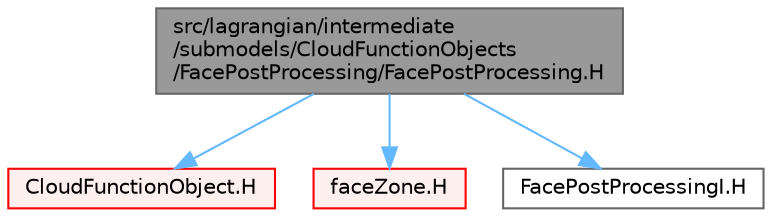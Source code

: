 digraph "src/lagrangian/intermediate/submodels/CloudFunctionObjects/FacePostProcessing/FacePostProcessing.H"
{
 // LATEX_PDF_SIZE
  bgcolor="transparent";
  edge [fontname=Helvetica,fontsize=10,labelfontname=Helvetica,labelfontsize=10];
  node [fontname=Helvetica,fontsize=10,shape=box,height=0.2,width=0.4];
  Node1 [id="Node000001",label="src/lagrangian/intermediate\l/submodels/CloudFunctionObjects\l/FacePostProcessing/FacePostProcessing.H",height=0.2,width=0.4,color="gray40", fillcolor="grey60", style="filled", fontcolor="black",tooltip=" "];
  Node1 -> Node2 [id="edge1_Node000001_Node000002",color="steelblue1",style="solid",tooltip=" "];
  Node2 [id="Node000002",label="CloudFunctionObject.H",height=0.2,width=0.4,color="red", fillcolor="#FFF0F0", style="filled",URL="$CloudFunctionObject_8H.html",tooltip=" "];
  Node1 -> Node149 [id="edge2_Node000001_Node000149",color="steelblue1",style="solid",tooltip=" "];
  Node149 [id="Node000149",label="faceZone.H",height=0.2,width=0.4,color="red", fillcolor="#FFF0F0", style="filled",URL="$faceZone_8H.html",tooltip=" "];
  Node1 -> Node247 [id="edge3_Node000001_Node000247",color="steelblue1",style="solid",tooltip=" "];
  Node247 [id="Node000247",label="FacePostProcessingI.H",height=0.2,width=0.4,color="grey40", fillcolor="white", style="filled",URL="$FacePostProcessingI_8H.html",tooltip=" "];
}
